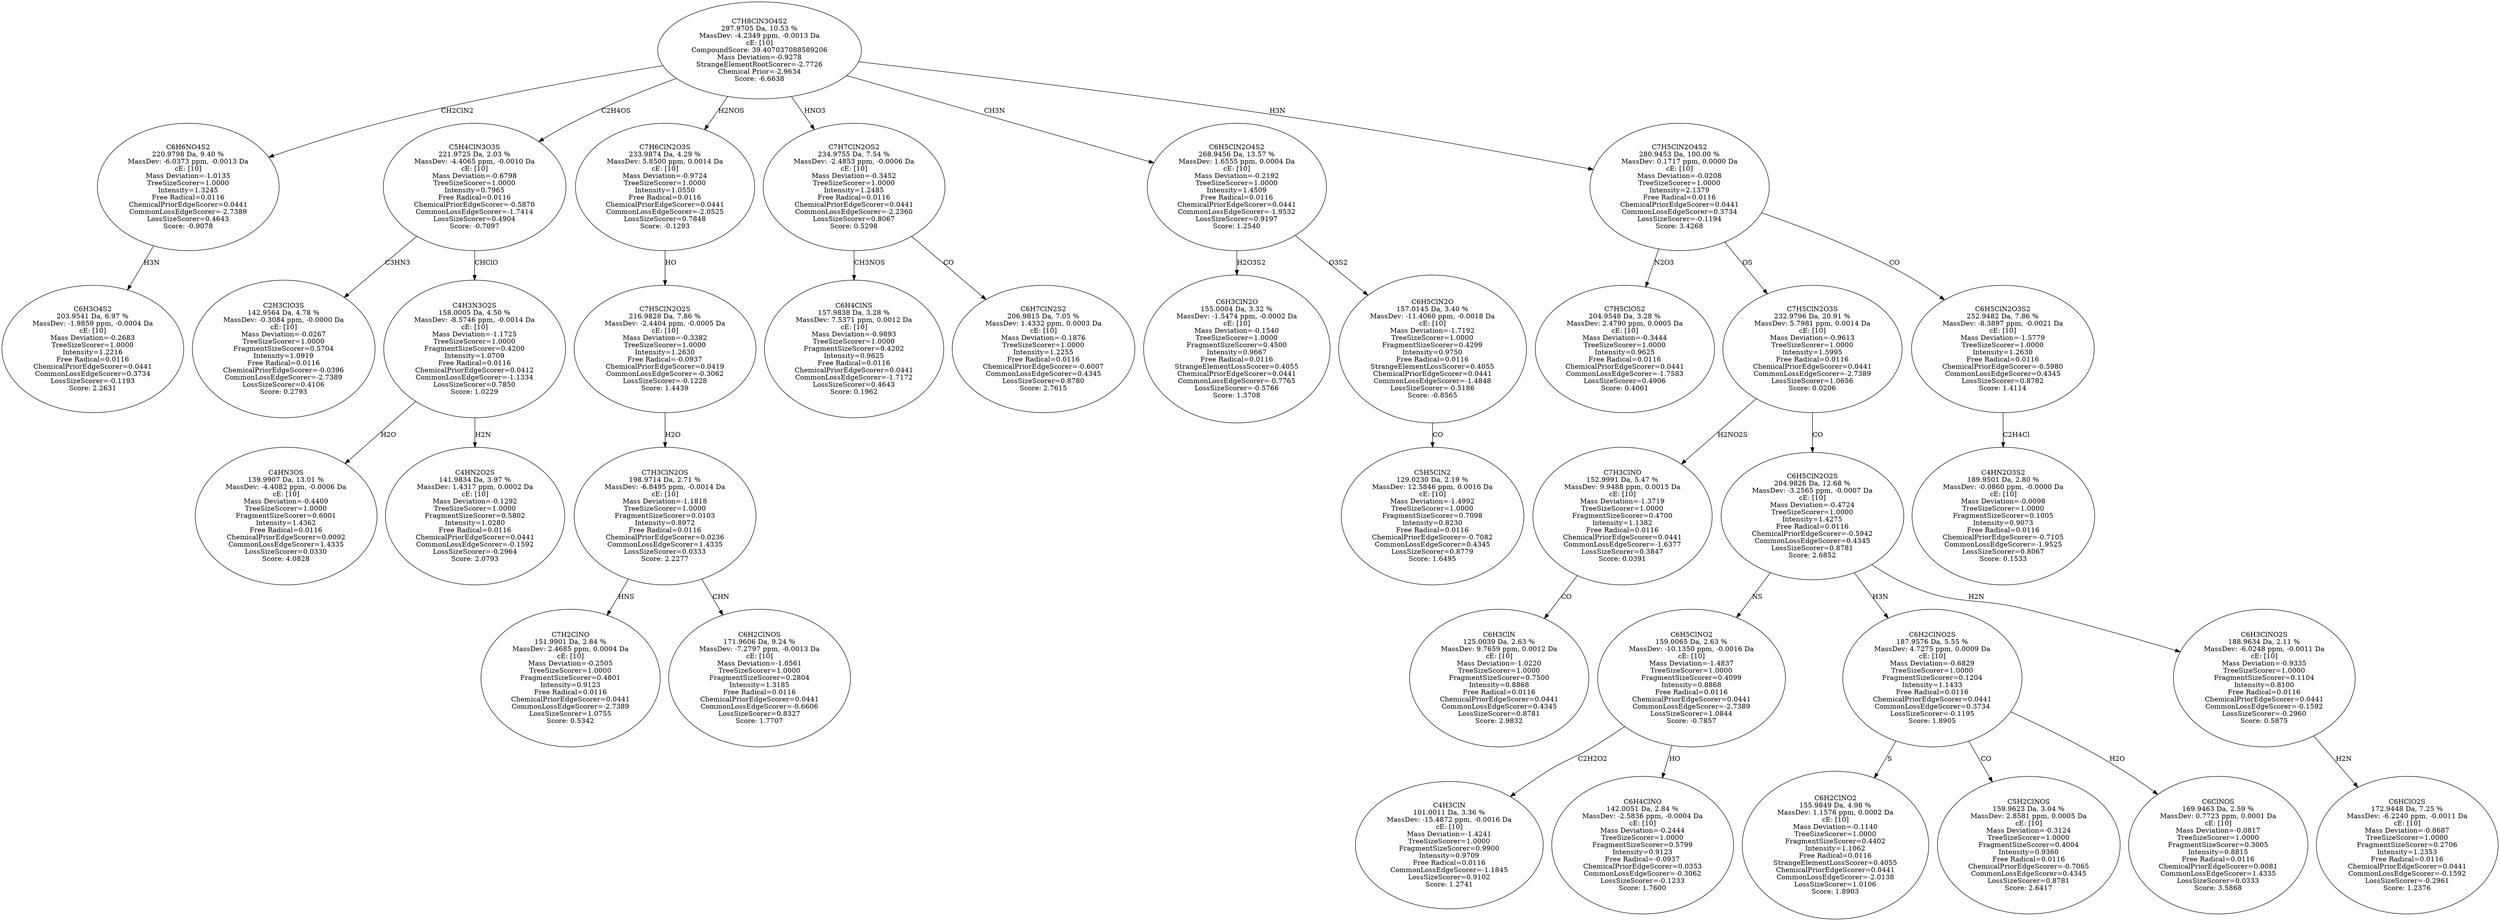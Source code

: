 strict digraph {
v1 [label="C6H3O4S2\n203.9541 Da, 6.97 %\nMassDev: -1.9859 ppm, -0.0004 Da\ncE: [10]\nMass Deviation=-0.2683\nTreeSizeScorer=1.0000\nIntensity=1.2216\nFree Radical=0.0116\nChemicalPriorEdgeScorer=0.0441\nCommonLossEdgeScorer=0.3734\nLossSizeScorer=-0.1193\nScore: 2.2631"];
v2 [label="C6H6NO4S2\n220.9798 Da, 9.40 %\nMassDev: -6.0373 ppm, -0.0013 Da\ncE: [10]\nMass Deviation=-1.0135\nTreeSizeScorer=1.0000\nIntensity=1.3245\nFree Radical=0.0116\nChemicalPriorEdgeScorer=0.0441\nCommonLossEdgeScorer=-2.7389\nLossSizeScorer=0.4643\nScore: -0.9078"];
v3 [label="C2H3ClO3S\n142.9564 Da, 4.78 %\nMassDev: -0.3084 ppm, -0.0000 Da\ncE: [10]\nMass Deviation=-0.0267\nTreeSizeScorer=1.0000\nFragmentSizeScorer=0.5704\nIntensity=1.0919\nFree Radical=0.0116\nChemicalPriorEdgeScorer=-0.0396\nCommonLossEdgeScorer=-2.7389\nLossSizeScorer=0.4106\nScore: 0.2793"];
v4 [label="C4HN3OS\n139.9907 Da, 13.01 %\nMassDev: -4.4082 ppm, -0.0006 Da\ncE: [10]\nMass Deviation=-0.4409\nTreeSizeScorer=1.0000\nFragmentSizeScorer=0.6001\nIntensity=1.4362\nFree Radical=0.0116\nChemicalPriorEdgeScorer=0.0092\nCommonLossEdgeScorer=1.4335\nLossSizeScorer=0.0330\nScore: 4.0828"];
v5 [label="C4HN2O2S\n141.9834 Da, 3.97 %\nMassDev: 1.4317 ppm, 0.0002 Da\ncE: [10]\nMass Deviation=-0.1292\nTreeSizeScorer=1.0000\nFragmentSizeScorer=0.5802\nIntensity=1.0280\nFree Radical=0.0116\nChemicalPriorEdgeScorer=0.0441\nCommonLossEdgeScorer=-0.1592\nLossSizeScorer=-0.2964\nScore: 2.0793"];
v6 [label="C4H3N3O2S\n158.0005 Da, 4.50 %\nMassDev: -8.5746 ppm, -0.0014 Da\ncE: [10]\nMass Deviation=-1.1725\nTreeSizeScorer=1.0000\nFragmentSizeScorer=0.4200\nIntensity=1.0709\nFree Radical=0.0116\nChemicalPriorEdgeScorer=0.0412\nCommonLossEdgeScorer=-1.1334\nLossSizeScorer=0.7850\nScore: 1.0229"];
v7 [label="C5H4ClN3O3S\n221.9725 Da, 2.03 %\nMassDev: -4.4065 ppm, -0.0010 Da\ncE: [10]\nMass Deviation=-0.6798\nTreeSizeScorer=1.0000\nIntensity=0.7965\nFree Radical=0.0116\nChemicalPriorEdgeScorer=-0.5870\nCommonLossEdgeScorer=-1.7414\nLossSizeScorer=0.4904\nScore: -0.7097"];
v8 [label="C7H2ClNO\n151.9901 Da, 2.84 %\nMassDev: 2.4685 ppm, 0.0004 Da\ncE: [10]\nMass Deviation=-0.2505\nTreeSizeScorer=1.0000\nFragmentSizeScorer=0.4801\nIntensity=0.9123\nFree Radical=0.0116\nChemicalPriorEdgeScorer=0.0441\nCommonLossEdgeScorer=-2.7389\nLossSizeScorer=1.0755\nScore: 0.5342"];
v9 [label="C6H2ClNOS\n171.9606 Da, 9.24 %\nMassDev: -7.2797 ppm, -0.0013 Da\ncE: [10]\nMass Deviation=-1.0561\nTreeSizeScorer=1.0000\nFragmentSizeScorer=0.2804\nIntensity=1.3185\nFree Radical=0.0116\nChemicalPriorEdgeScorer=0.0441\nCommonLossEdgeScorer=-0.6606\nLossSizeScorer=0.8327\nScore: 1.7707"];
v10 [label="C7H3ClN2OS\n198.9714 Da, 2.71 %\nMassDev: -6.8495 ppm, -0.0014 Da\ncE: [10]\nMass Deviation=-1.1818\nTreeSizeScorer=1.0000\nFragmentSizeScorer=0.0103\nIntensity=0.8972\nFree Radical=0.0116\nChemicalPriorEdgeScorer=0.0236\nCommonLossEdgeScorer=1.4335\nLossSizeScorer=0.0333\nScore: 2.2277"];
v11 [label="C7H5ClN2O2S\n216.9828 Da, 7.86 %\nMassDev: -2.4404 ppm, -0.0005 Da\ncE: [10]\nMass Deviation=-0.3382\nTreeSizeScorer=1.0000\nIntensity=1.2630\nFree Radical=-0.0937\nChemicalPriorEdgeScorer=0.0419\nCommonLossEdgeScorer=-0.3062\nLossSizeScorer=-0.1228\nScore: 1.4439"];
v12 [label="C7H6ClN2O3S\n233.9874 Da, 4.29 %\nMassDev: 5.8500 ppm, 0.0014 Da\ncE: [10]\nMass Deviation=-0.9724\nTreeSizeScorer=1.0000\nIntensity=1.0550\nFree Radical=0.0116\nChemicalPriorEdgeScorer=0.0441\nCommonLossEdgeScorer=-2.0525\nLossSizeScorer=0.7848\nScore: -0.1293"];
v13 [label="C6H4ClNS\n157.9838 Da, 3.28 %\nMassDev: 7.5371 ppm, 0.0012 Da\ncE: [10]\nMass Deviation=-0.9893\nTreeSizeScorer=1.0000\nFragmentSizeScorer=0.4202\nIntensity=0.9625\nFree Radical=0.0116\nChemicalPriorEdgeScorer=0.0441\nCommonLossEdgeScorer=-1.7172\nLossSizeScorer=0.4643\nScore: 0.1962"];
v14 [label="C6H7ClN2S2\n206.9815 Da, 7.05 %\nMassDev: 1.4332 ppm, 0.0003 Da\ncE: [10]\nMass Deviation=-0.1876\nTreeSizeScorer=1.0000\nIntensity=1.2255\nFree Radical=0.0116\nChemicalPriorEdgeScorer=-0.6007\nCommonLossEdgeScorer=0.4345\nLossSizeScorer=0.8780\nScore: 2.7615"];
v15 [label="C7H7ClN2OS2\n234.9755 Da, 7.54 %\nMassDev: -2.4853 ppm, -0.0006 Da\ncE: [10]\nMass Deviation=-0.3452\nTreeSizeScorer=1.0000\nIntensity=1.2485\nFree Radical=0.0116\nChemicalPriorEdgeScorer=0.0441\nCommonLossEdgeScorer=-2.2360\nLossSizeScorer=0.8067\nScore: 0.5298"];
v16 [label="C6H3ClN2O\n155.0004 Da, 3.32 %\nMassDev: -1.5474 ppm, -0.0002 Da\ncE: [10]\nMass Deviation=-0.1540\nTreeSizeScorer=1.0000\nFragmentSizeScorer=0.4500\nIntensity=0.9667\nFree Radical=0.0116\nStrangeElementLossScorer=0.4055\nChemicalPriorEdgeScorer=0.0441\nCommonLossEdgeScorer=-0.7765\nLossSizeScorer=-0.5766\nScore: 1.3708"];
v17 [label="C5H5ClN2\n129.0230 Da, 2.19 %\nMassDev: 12.5846 ppm, 0.0016 Da\ncE: [10]\nMass Deviation=-1.4992\nTreeSizeScorer=1.0000\nFragmentSizeScorer=0.7098\nIntensity=0.8230\nFree Radical=0.0116\nChemicalPriorEdgeScorer=-0.7082\nCommonLossEdgeScorer=0.4345\nLossSizeScorer=0.8779\nScore: 1.6495"];
v18 [label="C6H5ClN2O\n157.0145 Da, 3.40 %\nMassDev: -11.4060 ppm, -0.0018 Da\ncE: [10]\nMass Deviation=-1.7192\nTreeSizeScorer=1.0000\nFragmentSizeScorer=0.4299\nIntensity=0.9750\nFree Radical=0.0116\nStrangeElementLossScorer=0.4055\nChemicalPriorEdgeScorer=0.0441\nCommonLossEdgeScorer=-1.4848\nLossSizeScorer=-0.5186\nScore: -0.8565"];
v19 [label="C6H5ClN2O4S2\n268.9456 Da, 13.57 %\nMassDev: 1.6555 ppm, 0.0004 Da\ncE: [10]\nMass Deviation=-0.2192\nTreeSizeScorer=1.0000\nIntensity=1.4509\nFree Radical=0.0116\nChemicalPriorEdgeScorer=0.0441\nCommonLossEdgeScorer=-1.9532\nLossSizeScorer=0.9197\nScore: 1.2540"];
v20 [label="C7H5ClOS2\n204.9548 Da, 3.28 %\nMassDev: 2.4790 ppm, 0.0005 Da\ncE: [10]\nMass Deviation=-0.3444\nTreeSizeScorer=1.0000\nIntensity=0.9625\nFree Radical=0.0116\nChemicalPriorEdgeScorer=0.0441\nCommonLossEdgeScorer=-1.7583\nLossSizeScorer=0.4906\nScore: 0.4061"];
v21 [label="C6H3ClN\n125.0039 Da, 2.63 %\nMassDev: 9.7659 ppm, 0.0012 Da\ncE: [10]\nMass Deviation=-1.0220\nTreeSizeScorer=1.0000\nFragmentSizeScorer=0.7500\nIntensity=0.8868\nFree Radical=0.0116\nChemicalPriorEdgeScorer=0.0441\nCommonLossEdgeScorer=0.4345\nLossSizeScorer=0.8781\nScore: 2.9832"];
v22 [label="C7H3ClNO\n152.9991 Da, 5.47 %\nMassDev: 9.9488 ppm, 0.0015 Da\ncE: [10]\nMass Deviation=-1.3719\nTreeSizeScorer=1.0000\nFragmentSizeScorer=0.4700\nIntensity=1.1382\nFree Radical=0.0116\nChemicalPriorEdgeScorer=0.0441\nCommonLossEdgeScorer=-1.6377\nLossSizeScorer=0.3847\nScore: 0.0391"];
v23 [label="C4H3ClN\n101.0011 Da, 3.36 %\nMassDev: -15.4872 ppm, -0.0016 Da\ncE: [10]\nMass Deviation=-1.4241\nTreeSizeScorer=1.0000\nFragmentSizeScorer=0.9900\nIntensity=0.9709\nFree Radical=0.0116\nCommonLossEdgeScorer=-1.1845\nLossSizeScorer=0.9102\nScore: 1.2741"];
v24 [label="C6H4ClNO\n142.0051 Da, 2.84 %\nMassDev: -2.5836 ppm, -0.0004 Da\ncE: [10]\nMass Deviation=-0.2444\nTreeSizeScorer=1.0000\nFragmentSizeScorer=0.5799\nIntensity=0.9123\nFree Radical=-0.0937\nChemicalPriorEdgeScorer=0.0353\nCommonLossEdgeScorer=-0.3062\nLossSizeScorer=-0.1233\nScore: 1.7600"];
v25 [label="C6H5ClNO2\n159.0065 Da, 2.63 %\nMassDev: -10.1350 ppm, -0.0016 Da\ncE: [10]\nMass Deviation=-1.4837\nTreeSizeScorer=1.0000\nFragmentSizeScorer=0.4099\nIntensity=0.8868\nFree Radical=0.0116\nChemicalPriorEdgeScorer=0.0441\nCommonLossEdgeScorer=-2.7389\nLossSizeScorer=1.0844\nScore: -0.7857"];
v26 [label="C6H2ClNO2\n155.9849 Da, 4.98 %\nMassDev: 1.1576 ppm, 0.0002 Da\ncE: [10]\nMass Deviation=-0.1140\nTreeSizeScorer=1.0000\nFragmentSizeScorer=0.4402\nIntensity=1.1062\nFree Radical=0.0116\nStrangeElementLossScorer=0.4055\nChemicalPriorEdgeScorer=0.0441\nCommonLossEdgeScorer=-2.0138\nLossSizeScorer=1.0106\nScore: 1.8903"];
v27 [label="C5H2ClNOS\n159.9623 Da, 3.04 %\nMassDev: 2.8581 ppm, 0.0005 Da\ncE: [10]\nMass Deviation=-0.3124\nTreeSizeScorer=1.0000\nFragmentSizeScorer=0.4004\nIntensity=0.9360\nFree Radical=0.0116\nChemicalPriorEdgeScorer=-0.7065\nCommonLossEdgeScorer=0.4345\nLossSizeScorer=0.8781\nScore: 2.6417"];
v28 [label="C6ClNOS\n169.9463 Da, 2.59 %\nMassDev: 0.7723 ppm, 0.0001 Da\ncE: [10]\nMass Deviation=-0.0817\nTreeSizeScorer=1.0000\nFragmentSizeScorer=0.3005\nIntensity=0.8815\nFree Radical=0.0116\nChemicalPriorEdgeScorer=0.0081\nCommonLossEdgeScorer=1.4335\nLossSizeScorer=0.0333\nScore: 3.5868"];
v29 [label="C6H2ClNO2S\n187.9576 Da, 5.55 %\nMassDev: 4.7275 ppm, 0.0009 Da\ncE: [10]\nMass Deviation=-0.6829\nTreeSizeScorer=1.0000\nFragmentSizeScorer=0.1204\nIntensity=1.1433\nFree Radical=0.0116\nChemicalPriorEdgeScorer=0.0441\nCommonLossEdgeScorer=0.3734\nLossSizeScorer=-0.1195\nScore: 1.8905"];
v30 [label="C6HClO2S\n172.9448 Da, 7.25 %\nMassDev: -6.2240 ppm, -0.0011 Da\ncE: [10]\nMass Deviation=-0.8687\nTreeSizeScorer=1.0000\nFragmentSizeScorer=0.2706\nIntensity=1.2353\nFree Radical=0.0116\nChemicalPriorEdgeScorer=0.0441\nCommonLossEdgeScorer=-0.1592\nLossSizeScorer=-0.2961\nScore: 1.2376"];
v31 [label="C6H3ClNO2S\n188.9634 Da, 2.11 %\nMassDev: -6.0248 ppm, -0.0011 Da\ncE: [10]\nMass Deviation=-0.9335\nTreeSizeScorer=1.0000\nFragmentSizeScorer=0.1104\nIntensity=0.8100\nFree Radical=0.0116\nChemicalPriorEdgeScorer=0.0441\nCommonLossEdgeScorer=-0.1592\nLossSizeScorer=-0.2960\nScore: 0.5875"];
v32 [label="C6H5ClN2O2S\n204.9826 Da, 12.68 %\nMassDev: -3.2565 ppm, -0.0007 Da\ncE: [10]\nMass Deviation=-0.4724\nTreeSizeScorer=1.0000\nIntensity=1.4275\nFree Radical=0.0116\nChemicalPriorEdgeScorer=-0.5942\nCommonLossEdgeScorer=0.4345\nLossSizeScorer=0.8781\nScore: 2.6852"];
v33 [label="C7H5ClN2O3S\n232.9796 Da, 20.91 %\nMassDev: 5.7981 ppm, 0.0014 Da\ncE: [10]\nMass Deviation=-0.9613\nTreeSizeScorer=1.0000\nIntensity=1.5995\nFree Radical=0.0116\nChemicalPriorEdgeScorer=0.0441\nCommonLossEdgeScorer=-2.7389\nLossSizeScorer=1.0656\nScore: 0.0206"];
v34 [label="C4HN2O3S2\n189.9501 Da, 2.80 %\nMassDev: -0.0860 ppm, -0.0000 Da\ncE: [10]\nMass Deviation=-0.0098\nTreeSizeScorer=1.0000\nFragmentSizeScorer=0.1005\nIntensity=0.9073\nFree Radical=0.0116\nChemicalPriorEdgeScorer=-0.7105\nCommonLossEdgeScorer=-1.9525\nLossSizeScorer=0.8067\nScore: 0.1533"];
v35 [label="C6H5ClN2O3S2\n252.9482 Da, 7.86 %\nMassDev: -8.3897 ppm, -0.0021 Da\ncE: [10]\nMass Deviation=-1.5779\nTreeSizeScorer=1.0000\nIntensity=1.2630\nFree Radical=0.0116\nChemicalPriorEdgeScorer=-0.5980\nCommonLossEdgeScorer=0.4345\nLossSizeScorer=0.8782\nScore: 1.4114"];
v36 [label="C7H5ClN2O4S2\n280.9453 Da, 100.00 %\nMassDev: 0.1717 ppm, 0.0000 Da\ncE: [10]\nMass Deviation=-0.0208\nTreeSizeScorer=1.0000\nIntensity=2.1379\nFree Radical=0.0116\nChemicalPriorEdgeScorer=0.0441\nCommonLossEdgeScorer=0.3734\nLossSizeScorer=-0.1194\nScore: 3.4268"];
v37 [label="C7H8ClN3O4S2\n297.9705 Da, 10.53 %\nMassDev: -4.2349 ppm, -0.0013 Da\ncE: [10]\nCompoundScore: 39.407037088589206\nMass Deviation=-0.9278\nStrangeElementRootScorer=-2.7726\nChemical Prior=-2.9634\nScore: -6.6638"];
v2 -> v1 [label="H3N"];
v37 -> v2 [label="CH2ClN2"];
v7 -> v3 [label="C3HN3"];
v6 -> v4 [label="H2O"];
v6 -> v5 [label="H2N"];
v7 -> v6 [label="CHClO"];
v37 -> v7 [label="C2H4OS"];
v10 -> v8 [label="HNS"];
v10 -> v9 [label="CHN"];
v11 -> v10 [label="H2O"];
v12 -> v11 [label="HO"];
v37 -> v12 [label="H2NOS"];
v15 -> v13 [label="CH3NOS"];
v15 -> v14 [label="CO"];
v37 -> v15 [label="HNO3"];
v19 -> v16 [label="H2O3S2"];
v18 -> v17 [label="CO"];
v19 -> v18 [label="O3S2"];
v37 -> v19 [label="CH3N"];
v36 -> v20 [label="N2O3"];
v22 -> v21 [label="CO"];
v33 -> v22 [label="H2NO2S"];
v25 -> v23 [label="C2H2O2"];
v25 -> v24 [label="HO"];
v32 -> v25 [label="NS"];
v29 -> v26 [label="S"];
v29 -> v27 [label="CO"];
v29 -> v28 [label="H2O"];
v32 -> v29 [label="H3N"];
v31 -> v30 [label="H2N"];
v32 -> v31 [label="H2N"];
v33 -> v32 [label="CO"];
v36 -> v33 [label="OS"];
v35 -> v34 [label="C2H4Cl"];
v36 -> v35 [label="CO"];
v37 -> v36 [label="H3N"];
}